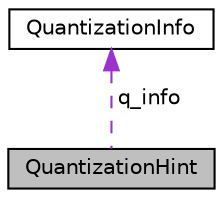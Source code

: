 digraph "QuantizationHint"
{
 // LATEX_PDF_SIZE
  edge [fontname="Helvetica",fontsize="10",labelfontname="Helvetica",labelfontsize="10"];
  node [fontname="Helvetica",fontsize="10",shape=record];
  Node1 [label="QuantizationHint",height=0.2,width=0.4,color="black", fillcolor="grey75", style="filled", fontcolor="black",tooltip="Helper struct to store the hints for."];
  Node2 -> Node1 [dir="back",color="darkorchid3",fontsize="10",style="dashed",label=" q_info" ,fontname="Helvetica"];
  Node2 [label="QuantizationInfo",height=0.2,width=0.4,color="black", fillcolor="white", style="filled",URL="$classarm__compute_1_1_quantization_info.xhtml",tooltip="Quantization information."];
}
